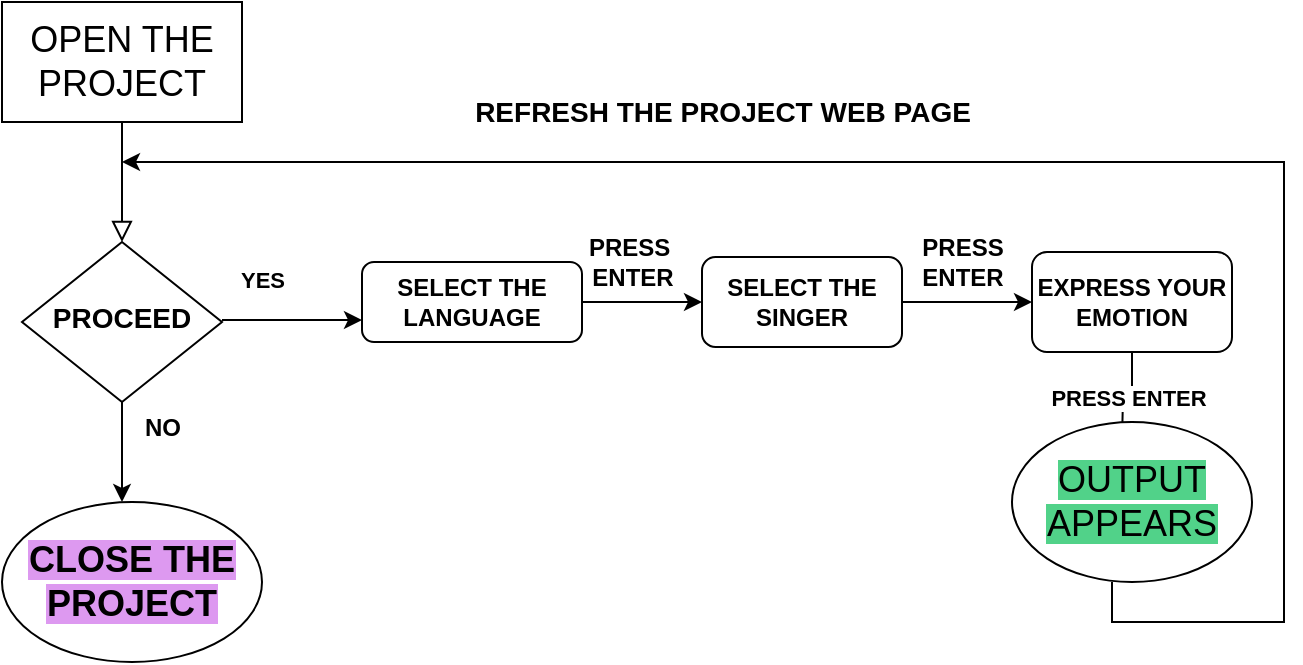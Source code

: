 <mxfile version="24.8.6">
  <diagram id="C5RBs43oDa-KdzZeNtuy" name="Page-1">
    <mxGraphModel dx="942" dy="365" grid="1" gridSize="10" guides="1" tooltips="1" connect="1" arrows="1" fold="1" page="1" pageScale="1" pageWidth="827" pageHeight="1169" math="0" shadow="0">
      <root>
        <mxCell id="WIyWlLk6GJQsqaUBKTNV-0" />
        <mxCell id="WIyWlLk6GJQsqaUBKTNV-1" parent="WIyWlLk6GJQsqaUBKTNV-0" />
        <mxCell id="WIyWlLk6GJQsqaUBKTNV-2" value="" style="rounded=0;html=1;jettySize=auto;orthogonalLoop=1;fontSize=11;endArrow=block;endFill=0;endSize=8;strokeWidth=1;shadow=0;labelBackgroundColor=none;edgeStyle=orthogonalEdgeStyle;" parent="WIyWlLk6GJQsqaUBKTNV-1" source="WIyWlLk6GJQsqaUBKTNV-3" target="WIyWlLk6GJQsqaUBKTNV-6" edge="1">
          <mxGeometry relative="1" as="geometry" />
        </mxCell>
        <mxCell id="WIyWlLk6GJQsqaUBKTNV-3" value="OPEN THE PROJECT" style="rounded=1;whiteSpace=wrap;html=1;fontSize=12;glass=0;strokeWidth=1;shadow=0;" parent="WIyWlLk6GJQsqaUBKTNV-1" vertex="1">
          <mxGeometry x="160" y="80" width="120" height="40" as="geometry" />
        </mxCell>
        <mxCell id="eX477xmgtO2ZwgwVs7le-0" style="edgeStyle=orthogonalEdgeStyle;rounded=0;orthogonalLoop=1;jettySize=auto;html=1;" edge="1" parent="WIyWlLk6GJQsqaUBKTNV-1" source="WIyWlLk6GJQsqaUBKTNV-6">
          <mxGeometry relative="1" as="geometry">
            <mxPoint x="220" y="320" as="targetPoint" />
          </mxGeometry>
        </mxCell>
        <mxCell id="WIyWlLk6GJQsqaUBKTNV-6" value="&lt;font style=&quot;font-size: 14px;&quot;&gt;&lt;b&gt;PROCEED&lt;/b&gt;&lt;/font&gt;" style="rhombus;whiteSpace=wrap;html=1;shadow=0;fontFamily=Helvetica;fontSize=12;align=center;strokeWidth=1;spacing=6;spacingTop=-4;" parent="WIyWlLk6GJQsqaUBKTNV-1" vertex="1">
          <mxGeometry x="170" y="190" width="100" height="80" as="geometry" />
        </mxCell>
        <mxCell id="WIyWlLk6GJQsqaUBKTNV-7" value="&lt;b&gt;SELECT THE LANGUAGE&lt;/b&gt;" style="rounded=1;whiteSpace=wrap;html=1;fontSize=12;glass=0;strokeWidth=1;shadow=0;" parent="WIyWlLk6GJQsqaUBKTNV-1" vertex="1">
          <mxGeometry x="340" y="200" width="110" height="40" as="geometry" />
        </mxCell>
        <mxCell id="vbYsYdinFGc0wG3Eau9G-1" value="&lt;font style=&quot;font-size: 18px;&quot;&gt;OPEN THE PROJECT&lt;/font&gt;" style="rounded=0;whiteSpace=wrap;html=1;" parent="WIyWlLk6GJQsqaUBKTNV-1" vertex="1">
          <mxGeometry x="160" y="70" width="120" height="60" as="geometry" />
        </mxCell>
        <mxCell id="vbYsYdinFGc0wG3Eau9G-16" value="" style="endArrow=classic;html=1;rounded=0;" parent="WIyWlLk6GJQsqaUBKTNV-1" edge="1">
          <mxGeometry width="50" height="50" relative="1" as="geometry">
            <mxPoint x="270" y="229" as="sourcePoint" />
            <mxPoint x="340" y="229" as="targetPoint" />
          </mxGeometry>
        </mxCell>
        <mxCell id="vbYsYdinFGc0wG3Eau9G-17" value="&lt;b&gt;YES&lt;/b&gt;" style="edgeLabel;html=1;align=center;verticalAlign=middle;resizable=0;points=[];" parent="vbYsYdinFGc0wG3Eau9G-16" vertex="1" connectable="0">
          <mxGeometry x="-0.204" y="4" relative="1" as="geometry">
            <mxPoint x="-8" y="-16" as="offset" />
          </mxGeometry>
        </mxCell>
        <mxCell id="vbYsYdinFGc0wG3Eau9G-18" value="" style="endArrow=classic;html=1;rounded=0;exitX=1;exitY=0.5;exitDx=0;exitDy=0;entryX=0;entryY=0.5;entryDx=0;entryDy=0;" parent="WIyWlLk6GJQsqaUBKTNV-1" source="WIyWlLk6GJQsqaUBKTNV-7" edge="1" target="vbYsYdinFGc0wG3Eau9G-19">
          <mxGeometry width="50" height="50" relative="1" as="geometry">
            <mxPoint x="340" y="260" as="sourcePoint" />
            <mxPoint x="510" y="210" as="targetPoint" />
            <Array as="points" />
          </mxGeometry>
        </mxCell>
        <mxCell id="vbYsYdinFGc0wG3Eau9G-20" style="edgeStyle=orthogonalEdgeStyle;rounded=0;orthogonalLoop=1;jettySize=auto;html=1;entryX=0;entryY=0.5;entryDx=0;entryDy=0;" parent="WIyWlLk6GJQsqaUBKTNV-1" source="vbYsYdinFGc0wG3Eau9G-19" target="vbYsYdinFGc0wG3Eau9G-21" edge="1">
          <mxGeometry relative="1" as="geometry">
            <mxPoint x="660" y="212.5" as="targetPoint" />
          </mxGeometry>
        </mxCell>
        <mxCell id="vbYsYdinFGc0wG3Eau9G-19" value="&lt;b&gt;SELECT THE SINGER&lt;/b&gt;" style="rounded=1;whiteSpace=wrap;html=1;" parent="WIyWlLk6GJQsqaUBKTNV-1" vertex="1">
          <mxGeometry x="510" y="197.5" width="100" height="45" as="geometry" />
        </mxCell>
        <mxCell id="vbYsYdinFGc0wG3Eau9G-26" style="edgeStyle=orthogonalEdgeStyle;rounded=0;orthogonalLoop=1;jettySize=auto;html=1;" parent="WIyWlLk6GJQsqaUBKTNV-1" source="vbYsYdinFGc0wG3Eau9G-21" edge="1">
          <mxGeometry relative="1" as="geometry">
            <mxPoint x="720" y="290" as="targetPoint" />
          </mxGeometry>
        </mxCell>
        <mxCell id="vbYsYdinFGc0wG3Eau9G-27" value="&lt;b&gt;PRESS ENTER&lt;/b&gt;" style="edgeLabel;html=1;align=center;verticalAlign=middle;resizable=0;points=[];" parent="vbYsYdinFGc0wG3Eau9G-26" vertex="1" connectable="0">
          <mxGeometry x="0.011" relative="1" as="geometry">
            <mxPoint as="offset" />
          </mxGeometry>
        </mxCell>
        <mxCell id="vbYsYdinFGc0wG3Eau9G-21" value="&lt;b&gt;EXPRESS YOUR EMOTION&lt;/b&gt;" style="rounded=1;whiteSpace=wrap;html=1;" parent="WIyWlLk6GJQsqaUBKTNV-1" vertex="1">
          <mxGeometry x="675" y="195" width="100" height="50" as="geometry" />
        </mxCell>
        <mxCell id="vbYsYdinFGc0wG3Eau9G-22" value="&lt;b&gt;PRESS&amp;nbsp;&lt;/b&gt;&lt;div&gt;&lt;b&gt;ENTER&lt;/b&gt;&lt;/div&gt;" style="text;html=1;align=center;verticalAlign=middle;resizable=0;points=[];autosize=1;strokeColor=none;fillColor=none;" parent="WIyWlLk6GJQsqaUBKTNV-1" vertex="1">
          <mxGeometry x="440" y="180" width="70" height="40" as="geometry" />
        </mxCell>
        <mxCell id="vbYsYdinFGc0wG3Eau9G-23" value="&lt;b&gt;PRESS&lt;br&gt;ENTER&lt;/b&gt;" style="text;html=1;align=center;verticalAlign=middle;resizable=0;points=[];autosize=1;strokeColor=none;fillColor=none;" parent="WIyWlLk6GJQsqaUBKTNV-1" vertex="1">
          <mxGeometry x="610" y="180" width="60" height="40" as="geometry" />
        </mxCell>
        <mxCell id="vbYsYdinFGc0wG3Eau9G-29" style="edgeStyle=orthogonalEdgeStyle;rounded=0;orthogonalLoop=1;jettySize=auto;html=1;exitX=0.5;exitY=1;exitDx=0;exitDy=0;" parent="WIyWlLk6GJQsqaUBKTNV-1" edge="1">
          <mxGeometry relative="1" as="geometry">
            <mxPoint x="220" y="150" as="targetPoint" />
            <Array as="points">
              <mxPoint x="715" y="380" />
              <mxPoint x="801" y="380" />
              <mxPoint x="801" y="150" />
              <mxPoint x="280" y="150" />
            </Array>
            <mxPoint x="715" y="360" as="sourcePoint" />
          </mxGeometry>
        </mxCell>
        <mxCell id="vbYsYdinFGc0wG3Eau9G-30" value="&lt;b&gt;&lt;font style=&quot;font-size: 14px;&quot;&gt;REFRESH THE PROJECT WEB PAGE&lt;/font&gt;&lt;/b&gt;" style="text;html=1;align=center;verticalAlign=middle;resizable=0;points=[];autosize=1;strokeColor=none;fillColor=none;" parent="WIyWlLk6GJQsqaUBKTNV-1" vertex="1">
          <mxGeometry x="385" y="110" width="270" height="30" as="geometry" />
        </mxCell>
        <mxCell id="eX477xmgtO2ZwgwVs7le-1" value="&lt;b&gt;NO&lt;/b&gt;" style="text;html=1;align=center;verticalAlign=middle;resizable=0;points=[];autosize=1;strokeColor=none;fillColor=none;" vertex="1" parent="WIyWlLk6GJQsqaUBKTNV-1">
          <mxGeometry x="220" y="268" width="40" height="30" as="geometry" />
        </mxCell>
        <mxCell id="eX477xmgtO2ZwgwVs7le-2" value="&lt;b style=&quot;&quot;&gt;&lt;font style=&quot;font-size: 18px; background-color: rgb(221, 153, 240);&quot;&gt;CLOSE THE PROJECT&lt;/font&gt;&lt;/b&gt;" style="ellipse;whiteSpace=wrap;html=1;" vertex="1" parent="WIyWlLk6GJQsqaUBKTNV-1">
          <mxGeometry x="160" y="320" width="130" height="80" as="geometry" />
        </mxCell>
        <mxCell id="eX477xmgtO2ZwgwVs7le-3" value="&lt;span style=&quot;font-size: 18px; background-color: rgb(81, 210, 137);&quot;&gt;OUTPUT APPEARS&lt;/span&gt;" style="ellipse;whiteSpace=wrap;html=1;" vertex="1" parent="WIyWlLk6GJQsqaUBKTNV-1">
          <mxGeometry x="665" y="280" width="120" height="80" as="geometry" />
        </mxCell>
      </root>
    </mxGraphModel>
  </diagram>
</mxfile>
